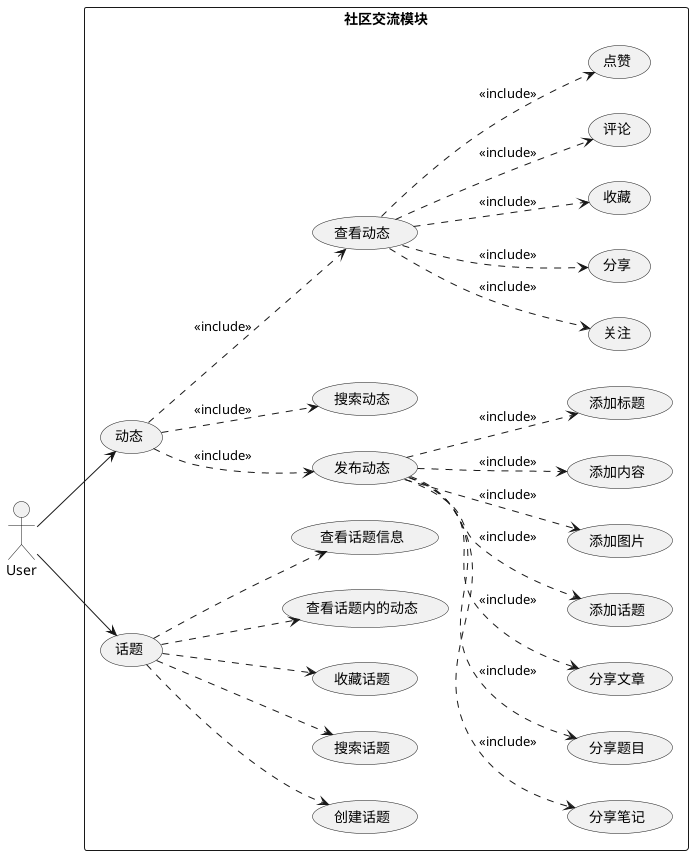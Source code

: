 @startuml
left to right direction
skinparam packageStyle rectangle
actor User
rectangle 社区交流模块 {
  User --> (动态)
'  (查看动态) ..> (举报) : <<include>>
  (动态) ..> (发布动态) : <<include>>
  (发布动态) ..> (分享笔记) : <<include>>
  (发布动态) ..> (分享题目) : <<include>>
  (发布动态) ..> (分享文章) : <<include>>
  (发布动态) ..> (添加话题) : <<include>>
  (发布动态) ..> (添加图片) : <<include>>
  (发布动态) ..> (添加内容) : <<include>>
  (发布动态) ..> (添加标题) : <<include>>
  (动态) ..> (搜索动态) : <<include>>
  (动态) ..> (查看动态) : <<include>>
  (查看动态) ..> (关注) : <<include>>
  (查看动态) ..> (分享) : <<include>>
  (查看动态) ..> (收藏) : <<include>>
  (查看动态) ..> (评论) : <<include>>
  (查看动态) ..> (点赞) : <<include>>
  User --> (话题)
  (话题) ..> (创建话题)
  (话题) ..> (搜索话题)
  (话题) ..> (收藏话题)
  (话题) ..> (查看话题内的动态)
  (话题) ..> (查看话题信息)
}
@enduml
